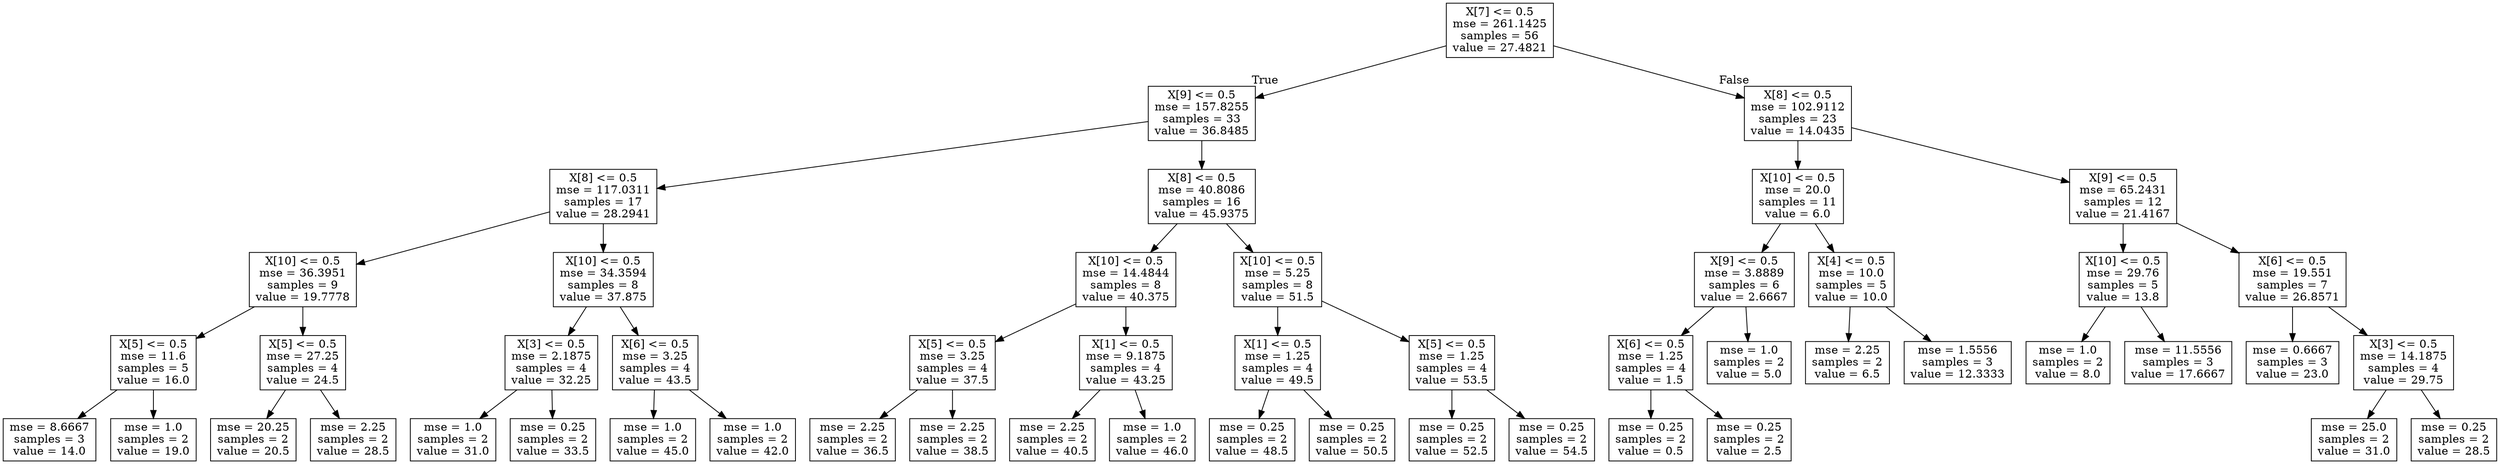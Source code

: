 digraph Tree {
node [shape=box] ;
0 [label="X[7] <= 0.5\nmse = 261.1425\nsamples = 56\nvalue = 27.4821"] ;
1 [label="X[9] <= 0.5\nmse = 157.8255\nsamples = 33\nvalue = 36.8485"] ;
0 -> 1 [labeldistance=2.5, labelangle=45, headlabel="True"] ;
2 [label="X[8] <= 0.5\nmse = 117.0311\nsamples = 17\nvalue = 28.2941"] ;
1 -> 2 ;
3 [label="X[10] <= 0.5\nmse = 36.3951\nsamples = 9\nvalue = 19.7778"] ;
2 -> 3 ;
4 [label="X[5] <= 0.5\nmse = 11.6\nsamples = 5\nvalue = 16.0"] ;
3 -> 4 ;
5 [label="mse = 8.6667\nsamples = 3\nvalue = 14.0"] ;
4 -> 5 ;
6 [label="mse = 1.0\nsamples = 2\nvalue = 19.0"] ;
4 -> 6 ;
7 [label="X[5] <= 0.5\nmse = 27.25\nsamples = 4\nvalue = 24.5"] ;
3 -> 7 ;
8 [label="mse = 20.25\nsamples = 2\nvalue = 20.5"] ;
7 -> 8 ;
9 [label="mse = 2.25\nsamples = 2\nvalue = 28.5"] ;
7 -> 9 ;
10 [label="X[10] <= 0.5\nmse = 34.3594\nsamples = 8\nvalue = 37.875"] ;
2 -> 10 ;
11 [label="X[3] <= 0.5\nmse = 2.1875\nsamples = 4\nvalue = 32.25"] ;
10 -> 11 ;
12 [label="mse = 1.0\nsamples = 2\nvalue = 31.0"] ;
11 -> 12 ;
13 [label="mse = 0.25\nsamples = 2\nvalue = 33.5"] ;
11 -> 13 ;
14 [label="X[6] <= 0.5\nmse = 3.25\nsamples = 4\nvalue = 43.5"] ;
10 -> 14 ;
15 [label="mse = 1.0\nsamples = 2\nvalue = 45.0"] ;
14 -> 15 ;
16 [label="mse = 1.0\nsamples = 2\nvalue = 42.0"] ;
14 -> 16 ;
17 [label="X[8] <= 0.5\nmse = 40.8086\nsamples = 16\nvalue = 45.9375"] ;
1 -> 17 ;
18 [label="X[10] <= 0.5\nmse = 14.4844\nsamples = 8\nvalue = 40.375"] ;
17 -> 18 ;
19 [label="X[5] <= 0.5\nmse = 3.25\nsamples = 4\nvalue = 37.5"] ;
18 -> 19 ;
20 [label="mse = 2.25\nsamples = 2\nvalue = 36.5"] ;
19 -> 20 ;
21 [label="mse = 2.25\nsamples = 2\nvalue = 38.5"] ;
19 -> 21 ;
22 [label="X[1] <= 0.5\nmse = 9.1875\nsamples = 4\nvalue = 43.25"] ;
18 -> 22 ;
23 [label="mse = 2.25\nsamples = 2\nvalue = 40.5"] ;
22 -> 23 ;
24 [label="mse = 1.0\nsamples = 2\nvalue = 46.0"] ;
22 -> 24 ;
25 [label="X[10] <= 0.5\nmse = 5.25\nsamples = 8\nvalue = 51.5"] ;
17 -> 25 ;
26 [label="X[1] <= 0.5\nmse = 1.25\nsamples = 4\nvalue = 49.5"] ;
25 -> 26 ;
27 [label="mse = 0.25\nsamples = 2\nvalue = 48.5"] ;
26 -> 27 ;
28 [label="mse = 0.25\nsamples = 2\nvalue = 50.5"] ;
26 -> 28 ;
29 [label="X[5] <= 0.5\nmse = 1.25\nsamples = 4\nvalue = 53.5"] ;
25 -> 29 ;
30 [label="mse = 0.25\nsamples = 2\nvalue = 52.5"] ;
29 -> 30 ;
31 [label="mse = 0.25\nsamples = 2\nvalue = 54.5"] ;
29 -> 31 ;
32 [label="X[8] <= 0.5\nmse = 102.9112\nsamples = 23\nvalue = 14.0435"] ;
0 -> 32 [labeldistance=2.5, labelangle=-45, headlabel="False"] ;
33 [label="X[10] <= 0.5\nmse = 20.0\nsamples = 11\nvalue = 6.0"] ;
32 -> 33 ;
34 [label="X[9] <= 0.5\nmse = 3.8889\nsamples = 6\nvalue = 2.6667"] ;
33 -> 34 ;
35 [label="X[6] <= 0.5\nmse = 1.25\nsamples = 4\nvalue = 1.5"] ;
34 -> 35 ;
36 [label="mse = 0.25\nsamples = 2\nvalue = 0.5"] ;
35 -> 36 ;
37 [label="mse = 0.25\nsamples = 2\nvalue = 2.5"] ;
35 -> 37 ;
38 [label="mse = 1.0\nsamples = 2\nvalue = 5.0"] ;
34 -> 38 ;
39 [label="X[4] <= 0.5\nmse = 10.0\nsamples = 5\nvalue = 10.0"] ;
33 -> 39 ;
40 [label="mse = 2.25\nsamples = 2\nvalue = 6.5"] ;
39 -> 40 ;
41 [label="mse = 1.5556\nsamples = 3\nvalue = 12.3333"] ;
39 -> 41 ;
42 [label="X[9] <= 0.5\nmse = 65.2431\nsamples = 12\nvalue = 21.4167"] ;
32 -> 42 ;
43 [label="X[10] <= 0.5\nmse = 29.76\nsamples = 5\nvalue = 13.8"] ;
42 -> 43 ;
44 [label="mse = 1.0\nsamples = 2\nvalue = 8.0"] ;
43 -> 44 ;
45 [label="mse = 11.5556\nsamples = 3\nvalue = 17.6667"] ;
43 -> 45 ;
46 [label="X[6] <= 0.5\nmse = 19.551\nsamples = 7\nvalue = 26.8571"] ;
42 -> 46 ;
47 [label="mse = 0.6667\nsamples = 3\nvalue = 23.0"] ;
46 -> 47 ;
48 [label="X[3] <= 0.5\nmse = 14.1875\nsamples = 4\nvalue = 29.75"] ;
46 -> 48 ;
49 [label="mse = 25.0\nsamples = 2\nvalue = 31.0"] ;
48 -> 49 ;
50 [label="mse = 0.25\nsamples = 2\nvalue = 28.5"] ;
48 -> 50 ;
}